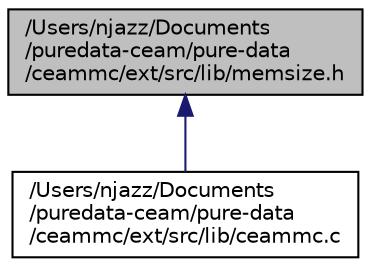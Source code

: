digraph "/Users/njazz/Documents/puredata-ceam/pure-data/ceammc/ext/src/lib/memsize.h"
{
  edge [fontname="Helvetica",fontsize="10",labelfontname="Helvetica",labelfontsize="10"];
  node [fontname="Helvetica",fontsize="10",shape=record];
  Node1 [label="/Users/njazz/Documents\l/puredata-ceam/pure-data\l/ceammc/ext/src/lib/memsize.h",height=0.2,width=0.4,color="black", fillcolor="grey75", style="filled" fontcolor="black"];
  Node1 -> Node2 [dir="back",color="midnightblue",fontsize="10",style="solid",fontname="Helvetica"];
  Node2 [label="/Users/njazz/Documents\l/puredata-ceam/pure-data\l/ceammc/ext/src/lib/ceammc.c",height=0.2,width=0.4,color="black", fillcolor="white", style="filled",URL="$ceammc_8c.html"];
}
